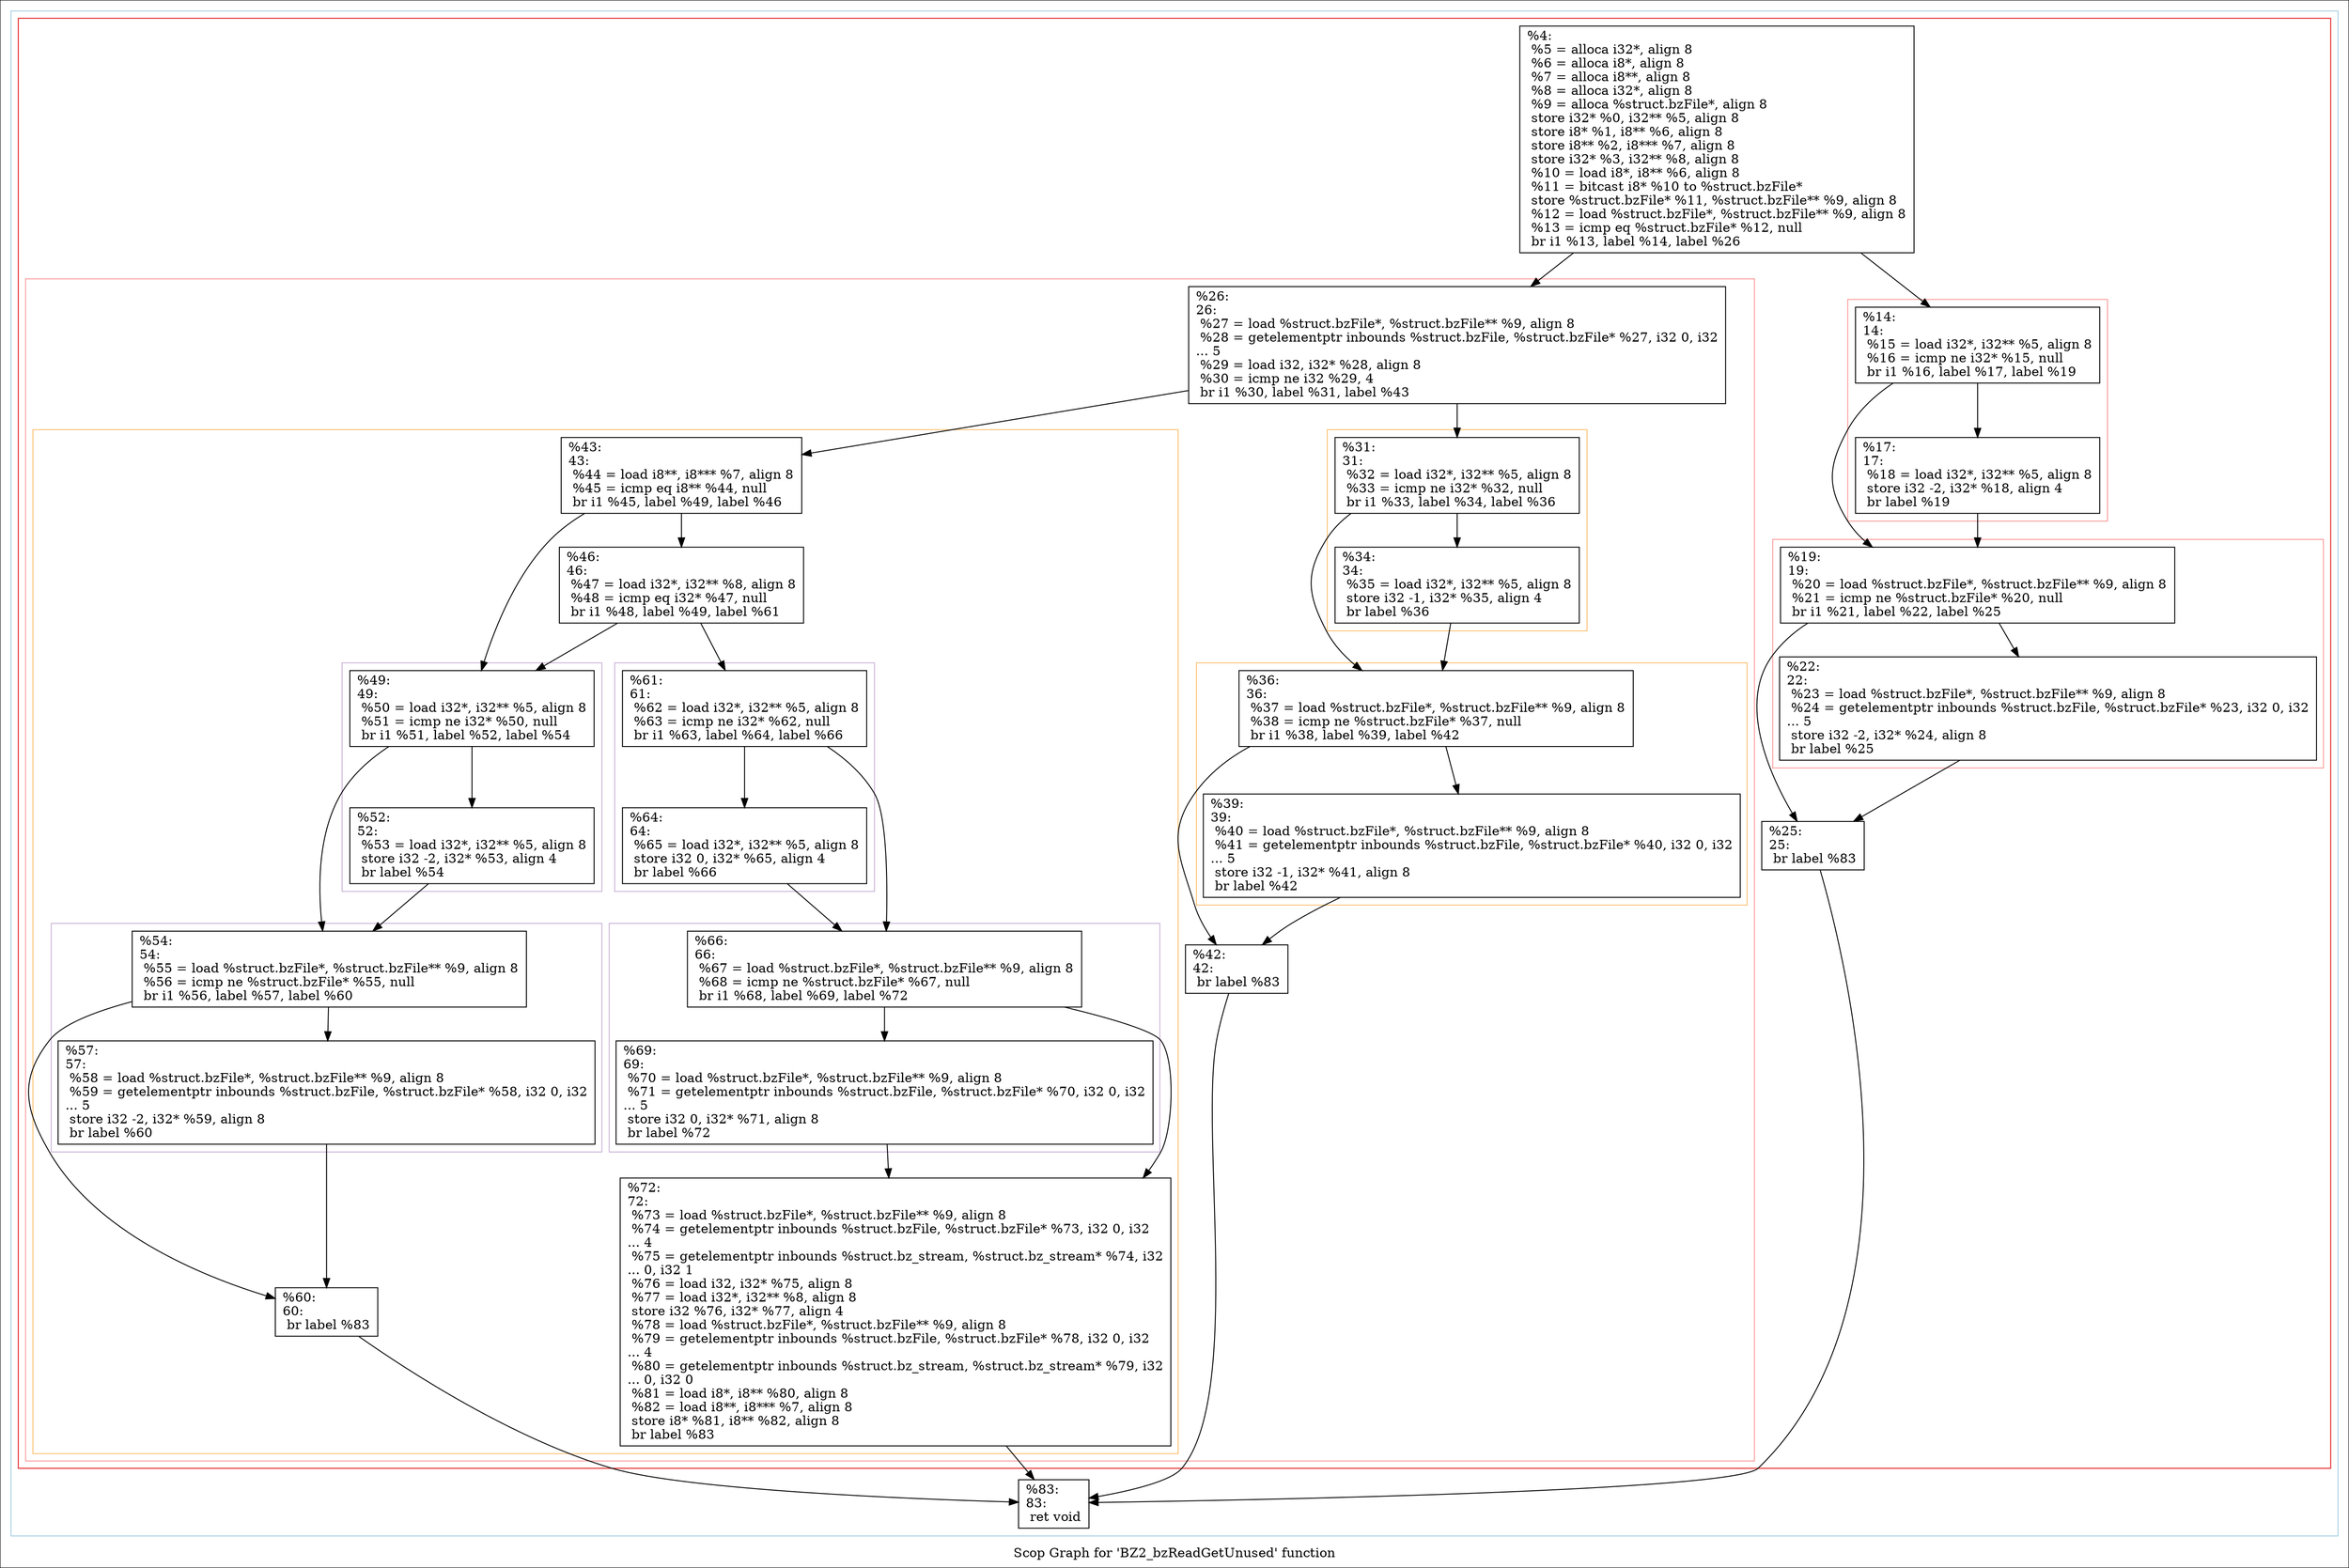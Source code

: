 digraph "Scop Graph for 'BZ2_bzReadGetUnused' function" {
	label="Scop Graph for 'BZ2_bzReadGetUnused' function";

	Node0x28b1720 [shape=record,label="{%4:\l  %5 = alloca i32*, align 8\l  %6 = alloca i8*, align 8\l  %7 = alloca i8**, align 8\l  %8 = alloca i32*, align 8\l  %9 = alloca %struct.bzFile*, align 8\l  store i32* %0, i32** %5, align 8\l  store i8* %1, i8** %6, align 8\l  store i8** %2, i8*** %7, align 8\l  store i32* %3, i32** %8, align 8\l  %10 = load i8*, i8** %6, align 8\l  %11 = bitcast i8* %10 to %struct.bzFile*\l  store %struct.bzFile* %11, %struct.bzFile** %9, align 8\l  %12 = load %struct.bzFile*, %struct.bzFile** %9, align 8\l  %13 = icmp eq %struct.bzFile* %12, null\l  br i1 %13, label %14, label %26\l}"];
	Node0x28b1720 -> Node0x28bf2c0;
	Node0x28b1720 -> Node0x25a6750;
	Node0x28bf2c0 [shape=record,label="{%14:\l14:                                               \l  %15 = load i32*, i32** %5, align 8\l  %16 = icmp ne i32* %15, null\l  br i1 %16, label %17, label %19\l}"];
	Node0x28bf2c0 -> Node0x2813ff0;
	Node0x28bf2c0 -> Node0x28c4750;
	Node0x2813ff0 [shape=record,label="{%17:\l17:                                               \l  %18 = load i32*, i32** %5, align 8\l  store i32 -2, i32* %18, align 4\l  br label %19\l}"];
	Node0x2813ff0 -> Node0x28c4750;
	Node0x28c4750 [shape=record,label="{%19:\l19:                                               \l  %20 = load %struct.bzFile*, %struct.bzFile** %9, align 8\l  %21 = icmp ne %struct.bzFile* %20, null\l  br i1 %21, label %22, label %25\l}"];
	Node0x28c4750 -> Node0x2814a60;
	Node0x28c4750 -> Node0x25eaf70;
	Node0x2814a60 [shape=record,label="{%22:\l22:                                               \l  %23 = load %struct.bzFile*, %struct.bzFile** %9, align 8\l  %24 = getelementptr inbounds %struct.bzFile, %struct.bzFile* %23, i32 0, i32\l... 5\l  store i32 -2, i32* %24, align 8\l  br label %25\l}"];
	Node0x2814a60 -> Node0x25eaf70;
	Node0x25eaf70 [shape=record,label="{%25:\l25:                                               \l  br label %83\l}"];
	Node0x25eaf70 -> Node0x28e4f70;
	Node0x28e4f70 [shape=record,label="{%83:\l83:                                               \l  ret void\l}"];
	Node0x25a6750 [shape=record,label="{%26:\l26:                                               \l  %27 = load %struct.bzFile*, %struct.bzFile** %9, align 8\l  %28 = getelementptr inbounds %struct.bzFile, %struct.bzFile* %27, i32 0, i32\l... 5\l  %29 = load i32, i32* %28, align 8\l  %30 = icmp ne i32 %29, 4\l  br i1 %30, label %31, label %43\l}"];
	Node0x25a6750 -> Node0x273b720;
	Node0x25a6750 -> Node0x28de590;
	Node0x273b720 [shape=record,label="{%31:\l31:                                               \l  %32 = load i32*, i32** %5, align 8\l  %33 = icmp ne i32* %32, null\l  br i1 %33, label %34, label %36\l}"];
	Node0x273b720 -> Node0x28c5b40;
	Node0x273b720 -> Node0x28150e0;
	Node0x28c5b40 [shape=record,label="{%34:\l34:                                               \l  %35 = load i32*, i32** %5, align 8\l  store i32 -1, i32* %35, align 4\l  br label %36\l}"];
	Node0x28c5b40 -> Node0x28150e0;
	Node0x28150e0 [shape=record,label="{%36:\l36:                                               \l  %37 = load %struct.bzFile*, %struct.bzFile** %9, align 8\l  %38 = icmp ne %struct.bzFile* %37, null\l  br i1 %38, label %39, label %42\l}"];
	Node0x28150e0 -> Node0x2731bf0;
	Node0x28150e0 -> Node0x27e2ed0;
	Node0x2731bf0 [shape=record,label="{%39:\l39:                                               \l  %40 = load %struct.bzFile*, %struct.bzFile** %9, align 8\l  %41 = getelementptr inbounds %struct.bzFile, %struct.bzFile* %40, i32 0, i32\l... 5\l  store i32 -1, i32* %41, align 8\l  br label %42\l}"];
	Node0x2731bf0 -> Node0x27e2ed0;
	Node0x27e2ed0 [shape=record,label="{%42:\l42:                                               \l  br label %83\l}"];
	Node0x27e2ed0 -> Node0x28e4f70;
	Node0x28de590 [shape=record,label="{%43:\l43:                                               \l  %44 = load i8**, i8*** %7, align 8\l  %45 = icmp eq i8** %44, null\l  br i1 %45, label %49, label %46\l}"];
	Node0x28de590 -> Node0x28eb720;
	Node0x28de590 -> Node0x281b540;
	Node0x28eb720 [shape=record,label="{%49:\l49:                                               \l  %50 = load i32*, i32** %5, align 8\l  %51 = icmp ne i32* %50, null\l  br i1 %51, label %52, label %54\l}"];
	Node0x28eb720 -> Node0x28411c0;
	Node0x28eb720 -> Node0x284c7f0;
	Node0x28411c0 [shape=record,label="{%52:\l52:                                               \l  %53 = load i32*, i32** %5, align 8\l  store i32 -2, i32* %53, align 4\l  br label %54\l}"];
	Node0x28411c0 -> Node0x284c7f0;
	Node0x284c7f0 [shape=record,label="{%54:\l54:                                               \l  %55 = load %struct.bzFile*, %struct.bzFile** %9, align 8\l  %56 = icmp ne %struct.bzFile* %55, null\l  br i1 %56, label %57, label %60\l}"];
	Node0x284c7f0 -> Node0x2825340;
	Node0x284c7f0 -> Node0x2676560;
	Node0x2825340 [shape=record,label="{%57:\l57:                                               \l  %58 = load %struct.bzFile*, %struct.bzFile** %9, align 8\l  %59 = getelementptr inbounds %struct.bzFile, %struct.bzFile* %58, i32 0, i32\l... 5\l  store i32 -2, i32* %59, align 8\l  br label %60\l}"];
	Node0x2825340 -> Node0x2676560;
	Node0x2676560 [shape=record,label="{%60:\l60:                                               \l  br label %83\l}"];
	Node0x2676560 -> Node0x28e4f70;
	Node0x281b540 [shape=record,label="{%46:\l46:                                               \l  %47 = load i32*, i32** %8, align 8\l  %48 = icmp eq i32* %47, null\l  br i1 %48, label %49, label %61\l}"];
	Node0x281b540 -> Node0x28eb720;
	Node0x281b540 -> Node0x28da270;
	Node0x28da270 [shape=record,label="{%61:\l61:                                               \l  %62 = load i32*, i32** %5, align 8\l  %63 = icmp ne i32* %62, null\l  br i1 %63, label %64, label %66\l}"];
	Node0x28da270 -> Node0x28511e0;
	Node0x28da270 -> Node0x2733470;
	Node0x28511e0 [shape=record,label="{%64:\l64:                                               \l  %65 = load i32*, i32** %5, align 8\l  store i32 0, i32* %65, align 4\l  br label %66\l}"];
	Node0x28511e0 -> Node0x2733470;
	Node0x2733470 [shape=record,label="{%66:\l66:                                               \l  %67 = load %struct.bzFile*, %struct.bzFile** %9, align 8\l  %68 = icmp ne %struct.bzFile* %67, null\l  br i1 %68, label %69, label %72\l}"];
	Node0x2733470 -> Node0x2775840;
	Node0x2733470 -> Node0x28be940;
	Node0x2775840 [shape=record,label="{%69:\l69:                                               \l  %70 = load %struct.bzFile*, %struct.bzFile** %9, align 8\l  %71 = getelementptr inbounds %struct.bzFile, %struct.bzFile* %70, i32 0, i32\l... 5\l  store i32 0, i32* %71, align 8\l  br label %72\l}"];
	Node0x2775840 -> Node0x28be940;
	Node0x28be940 [shape=record,label="{%72:\l72:                                               \l  %73 = load %struct.bzFile*, %struct.bzFile** %9, align 8\l  %74 = getelementptr inbounds %struct.bzFile, %struct.bzFile* %73, i32 0, i32\l... 4\l  %75 = getelementptr inbounds %struct.bz_stream, %struct.bz_stream* %74, i32\l... 0, i32 1\l  %76 = load i32, i32* %75, align 8\l  %77 = load i32*, i32** %8, align 8\l  store i32 %76, i32* %77, align 4\l  %78 = load %struct.bzFile*, %struct.bzFile** %9, align 8\l  %79 = getelementptr inbounds %struct.bzFile, %struct.bzFile* %78, i32 0, i32\l... 4\l  %80 = getelementptr inbounds %struct.bz_stream, %struct.bz_stream* %79, i32\l... 0, i32 0\l  %81 = load i8*, i8** %80, align 8\l  %82 = load i8**, i8*** %7, align 8\l  store i8* %81, i8** %82, align 8\l  br label %83\l}"];
	Node0x28be940 -> Node0x28e4f70;
	colorscheme = "paired12"
        subgraph cluster_0x28dc380 {
          label = "";
          style = solid;
          color = 1
          subgraph cluster_0x282de10 {
            label = "";
            style = solid;
            color = 6
            subgraph cluster_0x2931ea0 {
              label = "";
              style = solid;
              color = 5
              Node0x28bf2c0;
              Node0x2813ff0;
            }
            subgraph cluster_0x258c260 {
              label = "";
              style = solid;
              color = 5
              Node0x28c4750;
              Node0x2814a60;
            }
            subgraph cluster_0x2829aa0 {
              label = "";
              style = solid;
              color = 5
              subgraph cluster_0x2925c60 {
                label = "";
                style = solid;
                color = 7
                Node0x273b720;
                Node0x28c5b40;
              }
              subgraph cluster_0x28ede50 {
                label = "";
                style = solid;
                color = 7
                Node0x28150e0;
                Node0x2731bf0;
              }
              subgraph cluster_0x28d60a0 {
                label = "";
                style = solid;
                color = 7
                subgraph cluster_0x29755e0 {
                  label = "";
                  style = solid;
                  color = 9
                  Node0x28eb720;
                  Node0x28411c0;
                }
                subgraph cluster_0x2925ce0 {
                  label = "";
                  style = solid;
                  color = 9
                  Node0x284c7f0;
                  Node0x2825340;
                }
                subgraph cluster_0x28ef890 {
                  label = "";
                  style = solid;
                  color = 9
                  Node0x28da270;
                  Node0x28511e0;
                }
                subgraph cluster_0x291e910 {
                  label = "";
                  style = solid;
                  color = 9
                  Node0x2733470;
                  Node0x2775840;
                }
                Node0x28de590;
                Node0x2676560;
                Node0x281b540;
                Node0x28be940;
              }
              Node0x25a6750;
              Node0x27e2ed0;
            }
            Node0x28b1720;
            Node0x25eaf70;
          }
          Node0x28e4f70;
        }
}
